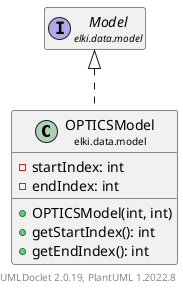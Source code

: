 @startuml
    remove .*\.(Instance|Par|Parameterizer|Factory)$
    set namespaceSeparator none
    hide empty fields
    hide empty methods

    class "<size:14>OPTICSModel\n<size:10>elki.data.model" as elki.data.model.OPTICSModel [[OPTICSModel.html]] {
        -startIndex: int
        -endIndex: int
        +OPTICSModel(int, int)
        +getStartIndex(): int
        +getEndIndex(): int
    }

    interface "<size:14>Model\n<size:10>elki.data.model" as elki.data.model.Model [[Model.html]]

    elki.data.model.Model <|.. elki.data.model.OPTICSModel

    center footer UMLDoclet 2.0.19, PlantUML 1.2022.8
@enduml
